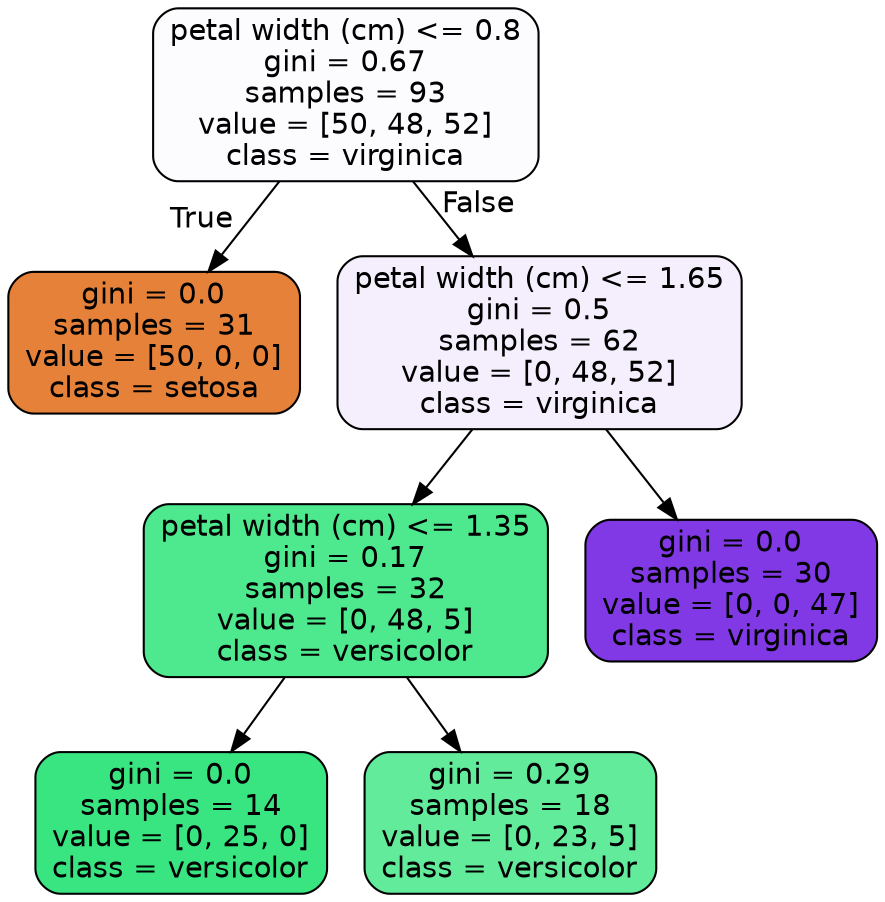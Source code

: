 digraph Tree {
node [shape=box, style="filled, rounded", color="black", fontname=helvetica] ;
edge [fontname=helvetica] ;
0 [label="petal width (cm) <= 0.8\ngini = 0.67\nsamples = 93\nvalue = [50, 48, 52]\nclass = virginica", fillcolor="#8139e505"] ;
1 [label="gini = 0.0\nsamples = 31\nvalue = [50, 0, 0]\nclass = setosa", fillcolor="#e58139ff"] ;
0 -> 1 [labeldistance=2.5, labelangle=45, headlabel="True"] ;
2 [label="petal width (cm) <= 1.65\ngini = 0.5\nsamples = 62\nvalue = [0, 48, 52]\nclass = virginica", fillcolor="#8139e514"] ;
0 -> 2 [labeldistance=2.5, labelangle=-45, headlabel="False"] ;
3 [label="petal width (cm) <= 1.35\ngini = 0.17\nsamples = 32\nvalue = [0, 48, 5]\nclass = versicolor", fillcolor="#39e581e4"] ;
2 -> 3 ;
4 [label="gini = 0.0\nsamples = 14\nvalue = [0, 25, 0]\nclass = versicolor", fillcolor="#39e581ff"] ;
3 -> 4 ;
5 [label="gini = 0.29\nsamples = 18\nvalue = [0, 23, 5]\nclass = versicolor", fillcolor="#39e581c8"] ;
3 -> 5 ;
6 [label="gini = 0.0\nsamples = 30\nvalue = [0, 0, 47]\nclass = virginica", fillcolor="#8139e5ff"] ;
2 -> 6 ;
}